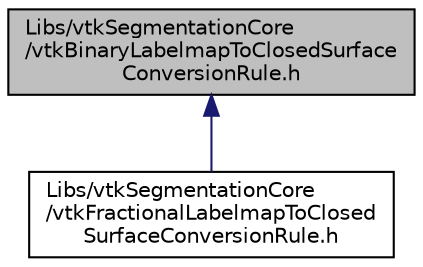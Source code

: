 digraph "Libs/vtkSegmentationCore/vtkBinaryLabelmapToClosedSurfaceConversionRule.h"
{
  bgcolor="transparent";
  edge [fontname="Helvetica",fontsize="10",labelfontname="Helvetica",labelfontsize="10"];
  node [fontname="Helvetica",fontsize="10",shape=record];
  Node16 [label="Libs/vtkSegmentationCore\l/vtkBinaryLabelmapToClosedSurface\lConversionRule.h",height=0.2,width=0.4,color="black", fillcolor="grey75", style="filled", fontcolor="black"];
  Node16 -> Node17 [dir="back",color="midnightblue",fontsize="10",style="solid",fontname="Helvetica"];
  Node17 [label="Libs/vtkSegmentationCore\l/vtkFractionalLabelmapToClosed\lSurfaceConversionRule.h",height=0.2,width=0.4,color="black",URL="$vtkFractionalLabelmapToClosedSurfaceConversionRule_8h.html"];
}
